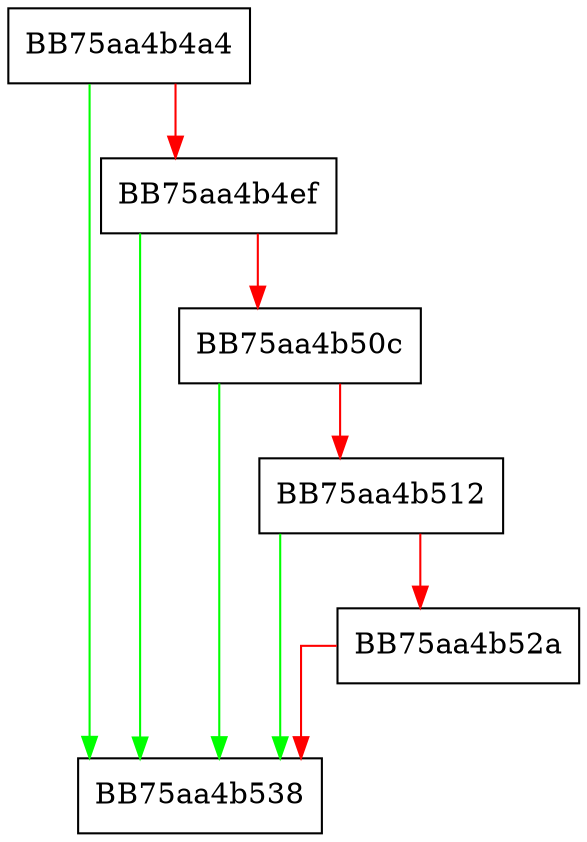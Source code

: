 digraph RestoreImports {
  node [shape="box"];
  graph [splines=ortho];
  BB75aa4b4a4 -> BB75aa4b538 [color="green"];
  BB75aa4b4a4 -> BB75aa4b4ef [color="red"];
  BB75aa4b4ef -> BB75aa4b538 [color="green"];
  BB75aa4b4ef -> BB75aa4b50c [color="red"];
  BB75aa4b50c -> BB75aa4b538 [color="green"];
  BB75aa4b50c -> BB75aa4b512 [color="red"];
  BB75aa4b512 -> BB75aa4b538 [color="green"];
  BB75aa4b512 -> BB75aa4b52a [color="red"];
  BB75aa4b52a -> BB75aa4b538 [color="red"];
}